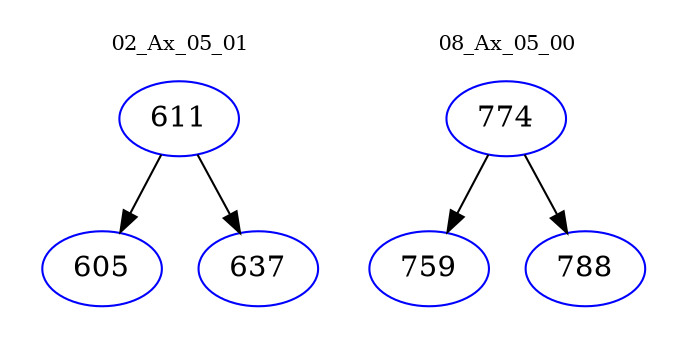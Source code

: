 digraph{
subgraph cluster_0 {
color = white
label = "02_Ax_05_01";
fontsize=10;
T0_611 [label="611", color="blue"]
T0_611 -> T0_605 [color="black"]
T0_605 [label="605", color="blue"]
T0_611 -> T0_637 [color="black"]
T0_637 [label="637", color="blue"]
}
subgraph cluster_1 {
color = white
label = "08_Ax_05_00";
fontsize=10;
T1_774 [label="774", color="blue"]
T1_774 -> T1_759 [color="black"]
T1_759 [label="759", color="blue"]
T1_774 -> T1_788 [color="black"]
T1_788 [label="788", color="blue"]
}
}
